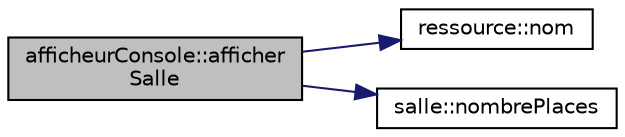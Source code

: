 digraph "afficheurConsole::afficherSalle"
{
  edge [fontname="Helvetica",fontsize="10",labelfontname="Helvetica",labelfontsize="10"];
  node [fontname="Helvetica",fontsize="10",shape=record];
  rankdir="LR";
  Node266 [label="afficheurConsole::afficher\lSalle",height=0.2,width=0.4,color="black", fillcolor="grey75", style="filled", fontcolor="black"];
  Node266 -> Node267 [color="midnightblue",fontsize="10",style="solid",fontname="Helvetica"];
  Node267 [label="ressource::nom",height=0.2,width=0.4,color="black", fillcolor="white", style="filled",URL="$classressource.html#aff712b6d732b3f4091dd29f4349aba85",tooltip="Renvoie le nom de la ressource. "];
  Node266 -> Node268 [color="midnightblue",fontsize="10",style="solid",fontname="Helvetica"];
  Node268 [label="salle::nombrePlaces",height=0.2,width=0.4,color="black", fillcolor="white", style="filled",URL="$classsalle.html#a9f8186e0dee9859a2bc08938cce0174f",tooltip="Renvoie le nombre de places. "];
}
